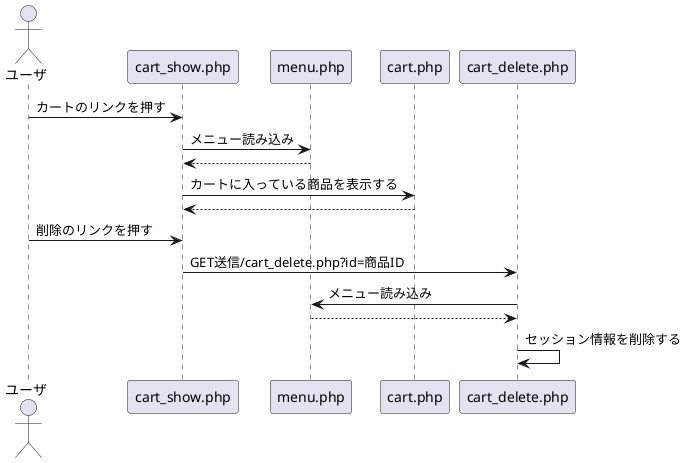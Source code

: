 @startuml カート_商品を削除する
actor ユーザ

ユーザ -> cart_show.php:カートのリンクを押す

cart_show.php -> menu.php:メニュー読み込み
cart_show.php <-- menu.php:

cart_show.php -> cart.php:カートに入っている商品を表示する
cart_show.php <-- cart.php:

ユーザ -> cart_show.php:削除のリンクを押す
cart_show.php -> cart_delete.php:GET送信/cart_delete.php?id=商品ID

cart_delete.php -> menu.php:メニュー読み込み
cart_delete.php <-- menu.php:

cart_delete.php -> cart_delete.php:セッション情報を削除する

@enduml